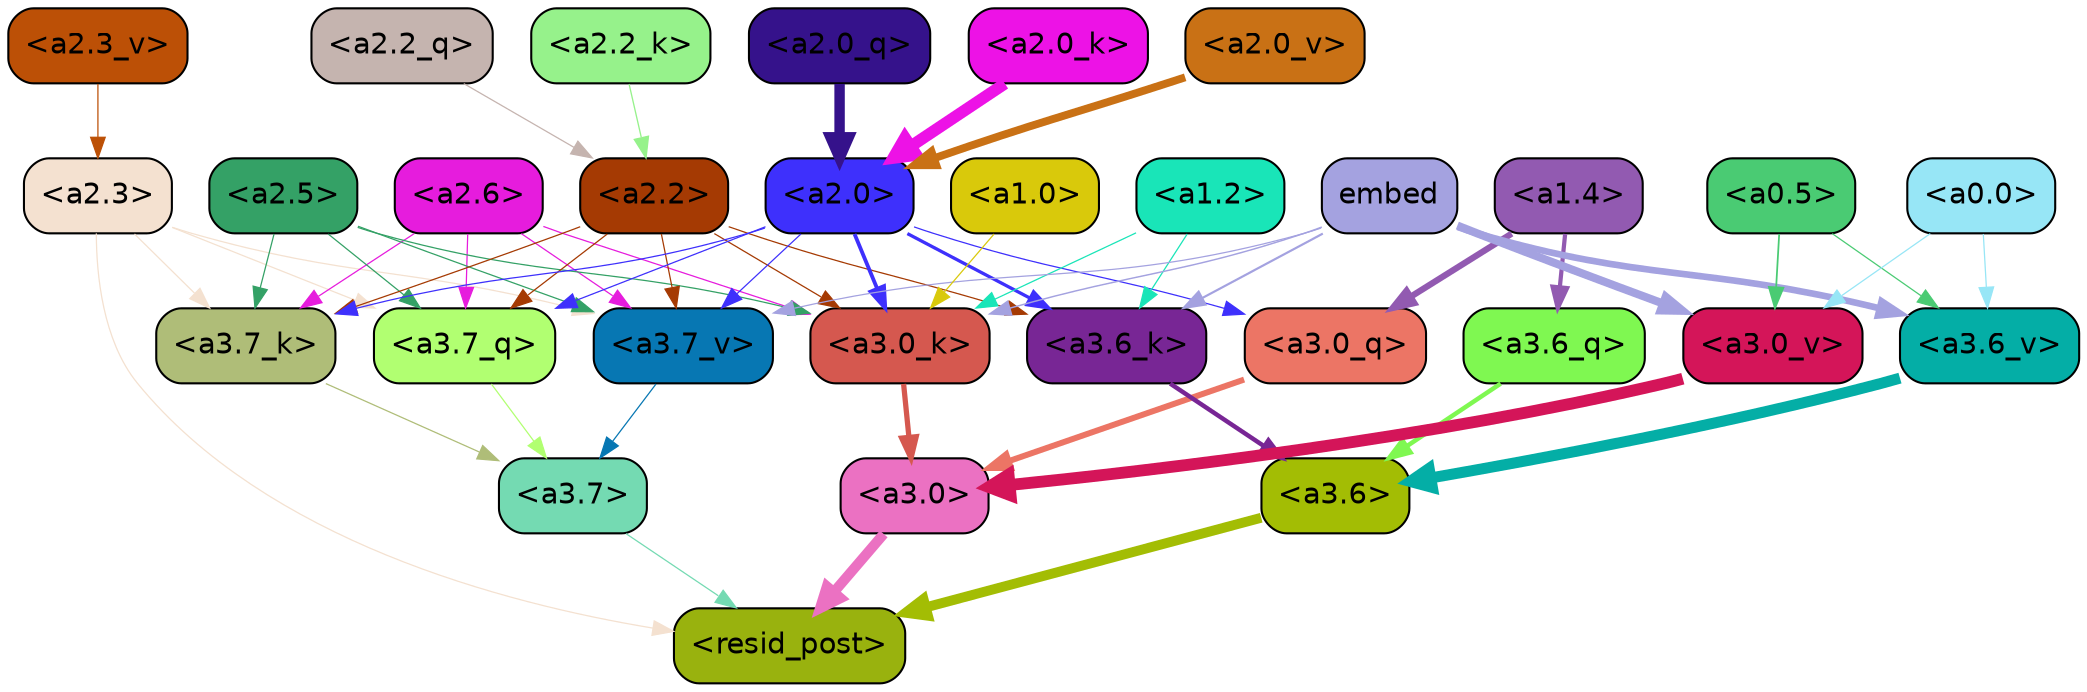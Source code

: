 strict digraph "" {
	graph [bgcolor=transparent,
		layout=dot,
		overlap=false,
		splines=true
	];
	"<a3.7>"	[color=black,
		fillcolor="#74dab2",
		fontname=Helvetica,
		shape=box,
		style="filled, rounded"];
	"<resid_post>"	[color=black,
		fillcolor="#99b20e",
		fontname=Helvetica,
		shape=box,
		style="filled, rounded"];
	"<a3.7>" -> "<resid_post>"	[color="#74dab2",
		penwidth=0.6];
	"<a3.6>"	[color=black,
		fillcolor="#a3bd04",
		fontname=Helvetica,
		shape=box,
		style="filled, rounded"];
	"<a3.6>" -> "<resid_post>"	[color="#a3bd04",
		penwidth=4.751592040061951];
	"<a3.0>"	[color=black,
		fillcolor="#eb71c2",
		fontname=Helvetica,
		shape=box,
		style="filled, rounded"];
	"<a3.0>" -> "<resid_post>"	[color="#eb71c2",
		penwidth=4.904066681861877];
	"<a2.3>"	[color=black,
		fillcolor="#f4e1d0",
		fontname=Helvetica,
		shape=box,
		style="filled, rounded"];
	"<a2.3>" -> "<resid_post>"	[color="#f4e1d0",
		penwidth=0.6];
	"<a3.7_q>"	[color=black,
		fillcolor="#b1ff71",
		fontname=Helvetica,
		shape=box,
		style="filled, rounded"];
	"<a2.3>" -> "<a3.7_q>"	[color="#f4e1d0",
		penwidth=0.6];
	"<a3.7_k>"	[color=black,
		fillcolor="#afbd78",
		fontname=Helvetica,
		shape=box,
		style="filled, rounded"];
	"<a2.3>" -> "<a3.7_k>"	[color="#f4e1d0",
		penwidth=0.6];
	"<a3.7_v>"	[color=black,
		fillcolor="#0777b3",
		fontname=Helvetica,
		shape=box,
		style="filled, rounded"];
	"<a2.3>" -> "<a3.7_v>"	[color="#f4e1d0",
		penwidth=0.6];
	"<a3.7_q>" -> "<a3.7>"	[color="#b1ff71",
		penwidth=0.6];
	"<a3.6_q>"	[color=black,
		fillcolor="#7ff851",
		fontname=Helvetica,
		shape=box,
		style="filled, rounded"];
	"<a3.6_q>" -> "<a3.6>"	[color="#7ff851",
		penwidth=2.160832464694977];
	"<a3.0_q>"	[color=black,
		fillcolor="#ec7565",
		fontname=Helvetica,
		shape=box,
		style="filled, rounded"];
	"<a3.0_q>" -> "<a3.0>"	[color="#ec7565",
		penwidth=2.870753765106201];
	"<a3.7_k>" -> "<a3.7>"	[color="#afbd78",
		penwidth=0.6];
	"<a3.6_k>"	[color=black,
		fillcolor="#782695",
		fontname=Helvetica,
		shape=box,
		style="filled, rounded"];
	"<a3.6_k>" -> "<a3.6>"	[color="#782695",
		penwidth=2.13908451795578];
	"<a3.0_k>"	[color=black,
		fillcolor="#d5584f",
		fontname=Helvetica,
		shape=box,
		style="filled, rounded"];
	"<a3.0_k>" -> "<a3.0>"	[color="#d5584f",
		penwidth=2.520303964614868];
	"<a3.7_v>" -> "<a3.7>"	[color="#0777b3",
		penwidth=0.6];
	"<a3.6_v>"	[color=black,
		fillcolor="#04aea6",
		fontname=Helvetica,
		shape=box,
		style="filled, rounded"];
	"<a3.6_v>" -> "<a3.6>"	[color="#04aea6",
		penwidth=5.297133803367615];
	"<a3.0_v>"	[color=black,
		fillcolor="#d41559",
		fontname=Helvetica,
		shape=box,
		style="filled, rounded"];
	"<a3.0_v>" -> "<a3.0>"	[color="#d41559",
		penwidth=5.680712580680847];
	"<a2.6>"	[color=black,
		fillcolor="#e61cdd",
		fontname=Helvetica,
		shape=box,
		style="filled, rounded"];
	"<a2.6>" -> "<a3.7_q>"	[color="#e61cdd",
		penwidth=0.6];
	"<a2.6>" -> "<a3.7_k>"	[color="#e61cdd",
		penwidth=0.6];
	"<a2.6>" -> "<a3.0_k>"	[color="#e61cdd",
		penwidth=0.6];
	"<a2.6>" -> "<a3.7_v>"	[color="#e61cdd",
		penwidth=0.6];
	"<a2.5>"	[color=black,
		fillcolor="#34a166",
		fontname=Helvetica,
		shape=box,
		style="filled, rounded"];
	"<a2.5>" -> "<a3.7_q>"	[color="#34a166",
		penwidth=0.6];
	"<a2.5>" -> "<a3.7_k>"	[color="#34a166",
		penwidth=0.6];
	"<a2.5>" -> "<a3.0_k>"	[color="#34a166",
		penwidth=0.6];
	"<a2.5>" -> "<a3.7_v>"	[color="#34a166",
		penwidth=0.6];
	"<a2.2>"	[color=black,
		fillcolor="#a53a03",
		fontname=Helvetica,
		shape=box,
		style="filled, rounded"];
	"<a2.2>" -> "<a3.7_q>"	[color="#a53a03",
		penwidth=0.6];
	"<a2.2>" -> "<a3.7_k>"	[color="#a53a03",
		penwidth=0.6];
	"<a2.2>" -> "<a3.6_k>"	[color="#a53a03",
		penwidth=0.6];
	"<a2.2>" -> "<a3.0_k>"	[color="#a53a03",
		penwidth=0.6];
	"<a2.2>" -> "<a3.7_v>"	[color="#a53a03",
		penwidth=0.6];
	"<a2.0>"	[color=black,
		fillcolor="#3e30fc",
		fontname=Helvetica,
		shape=box,
		style="filled, rounded"];
	"<a2.0>" -> "<a3.7_q>"	[color="#3e30fc",
		penwidth=0.6];
	"<a2.0>" -> "<a3.0_q>"	[color="#3e30fc",
		penwidth=0.6];
	"<a2.0>" -> "<a3.7_k>"	[color="#3e30fc",
		penwidth=0.6];
	"<a2.0>" -> "<a3.6_k>"	[color="#3e30fc",
		penwidth=1.5897698998451233];
	"<a2.0>" -> "<a3.0_k>"	[color="#3e30fc",
		penwidth=1.8405593037605286];
	"<a2.0>" -> "<a3.7_v>"	[color="#3e30fc",
		penwidth=0.6];
	"<a1.4>"	[color=black,
		fillcolor="#925ab1",
		fontname=Helvetica,
		shape=box,
		style="filled, rounded"];
	"<a1.4>" -> "<a3.6_q>"	[color="#925ab1",
		penwidth=2.0260728895664215];
	"<a1.4>" -> "<a3.0_q>"	[color="#925ab1",
		penwidth=3.0185627341270447];
	"<a1.2>"	[color=black,
		fillcolor="#19e5b8",
		fontname=Helvetica,
		shape=box,
		style="filled, rounded"];
	"<a1.2>" -> "<a3.6_k>"	[color="#19e5b8",
		penwidth=0.6];
	"<a1.2>" -> "<a3.0_k>"	[color="#19e5b8",
		penwidth=0.6];
	embed	[color=black,
		fillcolor="#a4a2e0",
		fontname=Helvetica,
		shape=box,
		style="filled, rounded"];
	embed -> "<a3.6_k>"	[color="#a4a2e0",
		penwidth=1.046662151813507];
	embed -> "<a3.0_k>"	[color="#a4a2e0",
		penwidth=0.6995279788970947];
	embed -> "<a3.7_v>"	[color="#a4a2e0",
		penwidth=0.6];
	embed -> "<a3.6_v>"	[color="#a4a2e0",
		penwidth=3.1840110421180725];
	embed -> "<a3.0_v>"	[color="#a4a2e0",
		penwidth=3.9005755856633186];
	"<a1.0>"	[color=black,
		fillcolor="#d9c90b",
		fontname=Helvetica,
		shape=box,
		style="filled, rounded"];
	"<a1.0>" -> "<a3.0_k>"	[color="#d9c90b",
		penwidth=0.6];
	"<a0.5>"	[color=black,
		fillcolor="#4acb73",
		fontname=Helvetica,
		shape=box,
		style="filled, rounded"];
	"<a0.5>" -> "<a3.6_v>"	[color="#4acb73",
		penwidth=0.6];
	"<a0.5>" -> "<a3.0_v>"	[color="#4acb73",
		penwidth=0.8493617177009583];
	"<a0.0>"	[color=black,
		fillcolor="#97e6f6",
		fontname=Helvetica,
		shape=box,
		style="filled, rounded"];
	"<a0.0>" -> "<a3.6_v>"	[color="#97e6f6",
		penwidth=0.6];
	"<a0.0>" -> "<a3.0_v>"	[color="#97e6f6",
		penwidth=0.6];
	"<a2.2_q>"	[color=black,
		fillcolor="#c5b4af",
		fontname=Helvetica,
		shape=box,
		style="filled, rounded"];
	"<a2.2_q>" -> "<a2.2>"	[color="#c5b4af",
		penwidth=0.6];
	"<a2.0_q>"	[color=black,
		fillcolor="#35128b",
		fontname=Helvetica,
		shape=box,
		style="filled, rounded"];
	"<a2.0_q>" -> "<a2.0>"	[color="#35128b",
		penwidth=5.0040658712387085];
	"<a2.2_k>"	[color=black,
		fillcolor="#96f28b",
		fontname=Helvetica,
		shape=box,
		style="filled, rounded"];
	"<a2.2_k>" -> "<a2.2>"	[color="#96f28b",
		penwidth=0.6304321400821209];
	"<a2.0_k>"	[color=black,
		fillcolor="#ed12e6",
		fontname=Helvetica,
		shape=box,
		style="filled, rounded"];
	"<a2.0_k>" -> "<a2.0>"	[color="#ed12e6",
		penwidth=5.6445024609565735];
	"<a2.3_v>"	[color=black,
		fillcolor="#bc5006",
		fontname=Helvetica,
		shape=box,
		style="filled, rounded"];
	"<a2.3_v>" -> "<a2.3>"	[color="#bc5006",
		penwidth=0.6];
	"<a2.0_v>"	[color=black,
		fillcolor="#c97115",
		fontname=Helvetica,
		shape=box,
		style="filled, rounded"];
	"<a2.0_v>" -> "<a2.0>"	[color="#c97115",
		penwidth=3.781584322452545];
}
